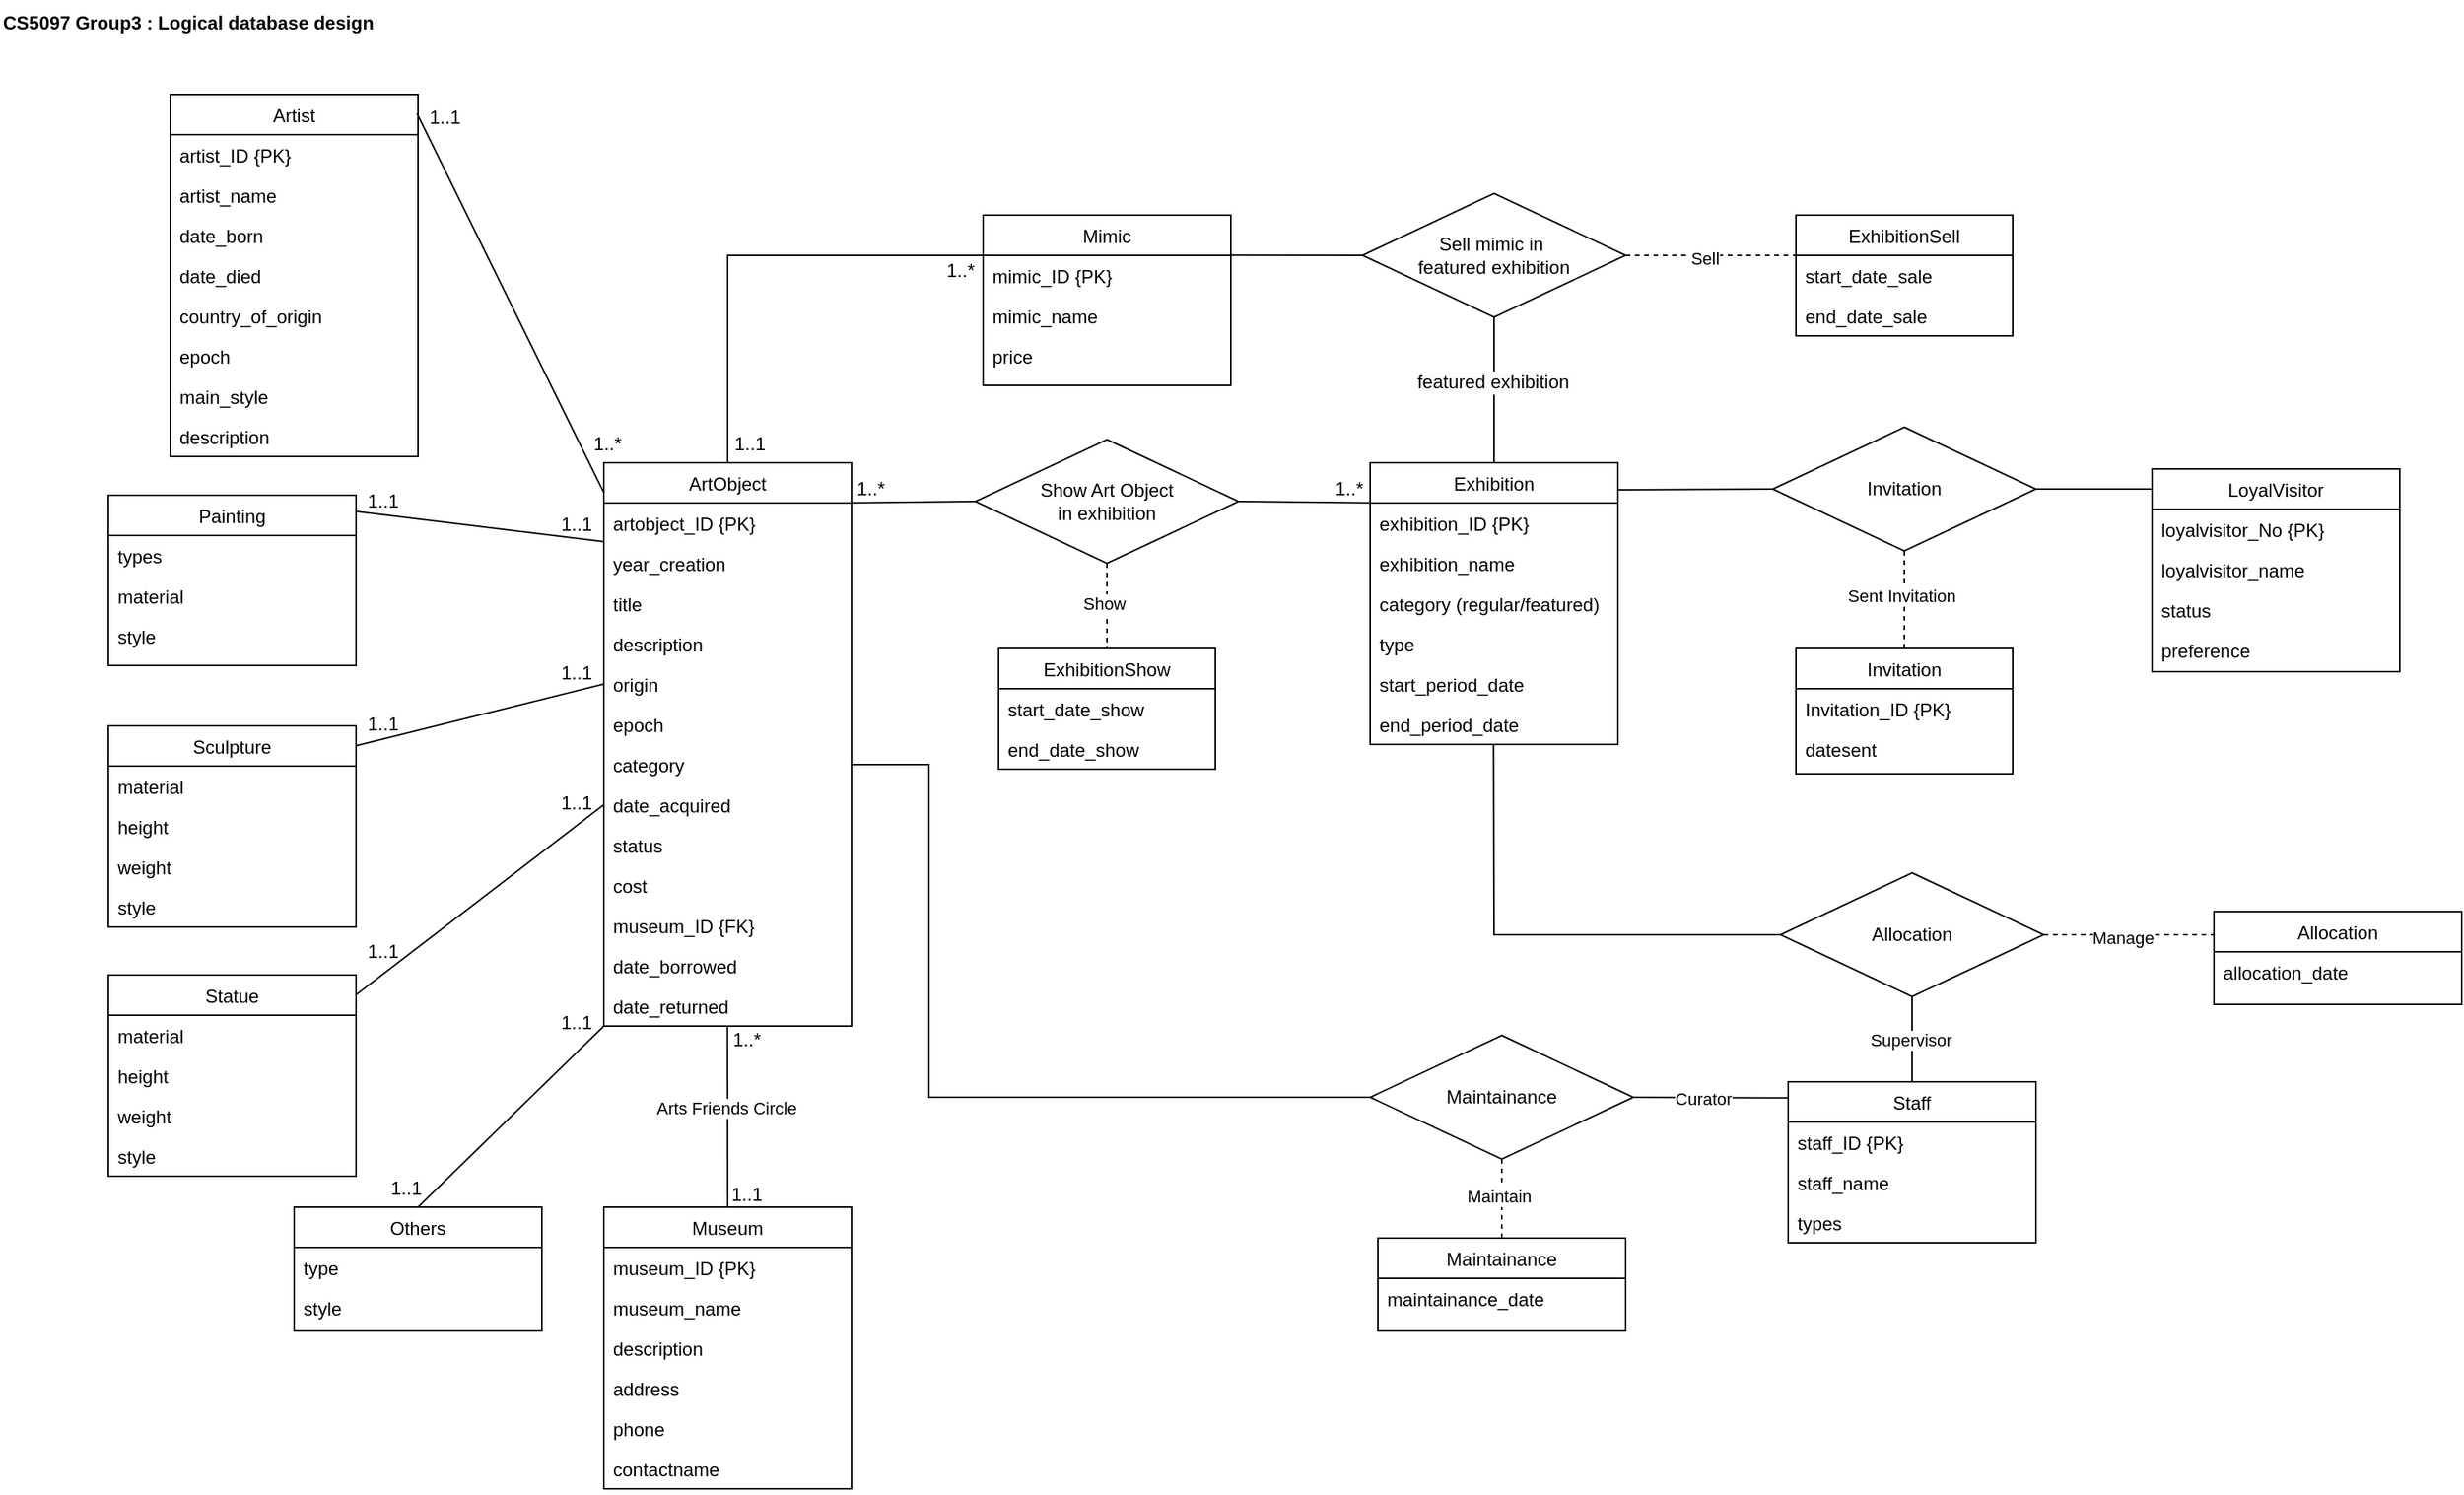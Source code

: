<mxfile version="25.0.1">
  <diagram name="Page-1" id="jwNlFsKVyV8k6aozCczB">
    <mxGraphModel dx="3686" dy="1614" grid="1" gridSize="10" guides="1" tooltips="1" connect="1" arrows="1" fold="1" page="1" pageScale="1" pageWidth="850" pageHeight="1100" math="0" shadow="0">
      <root>
        <mxCell id="0" />
        <mxCell id="1" parent="0" />
        <mxCell id="X3QwvM53zV8TtYCrAlP4-1" value="Museum" style="swimlane;fontStyle=0;align=center;verticalAlign=top;childLayout=stackLayout;horizontal=1;startSize=26;horizontalStack=0;resizeParent=1;resizeLast=0;collapsible=1;marginBottom=0;rounded=0;shadow=0;strokeWidth=1;" vertex="1" parent="1">
          <mxGeometry x="442" y="800" width="160" height="182" as="geometry">
            <mxRectangle x="130" y="380" width="160" height="26" as="alternateBounds" />
          </mxGeometry>
        </mxCell>
        <mxCell id="X3QwvM53zV8TtYCrAlP4-2" value="museum_ID {PK}" style="text;align=left;verticalAlign=top;spacingLeft=4;spacingRight=4;overflow=hidden;rotatable=0;points=[[0,0.5],[1,0.5]];portConstraint=eastwest;" vertex="1" parent="X3QwvM53zV8TtYCrAlP4-1">
          <mxGeometry y="26" width="160" height="26" as="geometry" />
        </mxCell>
        <mxCell id="X3QwvM53zV8TtYCrAlP4-3" value="museum_name" style="text;align=left;verticalAlign=top;spacingLeft=4;spacingRight=4;overflow=hidden;rotatable=0;points=[[0,0.5],[1,0.5]];portConstraint=eastwest;" vertex="1" parent="X3QwvM53zV8TtYCrAlP4-1">
          <mxGeometry y="52" width="160" height="26" as="geometry" />
        </mxCell>
        <mxCell id="X3QwvM53zV8TtYCrAlP4-4" value="description" style="text;align=left;verticalAlign=top;spacingLeft=4;spacingRight=4;overflow=hidden;rotatable=0;points=[[0,0.5],[1,0.5]];portConstraint=eastwest;" vertex="1" parent="X3QwvM53zV8TtYCrAlP4-1">
          <mxGeometry y="78" width="160" height="26" as="geometry" />
        </mxCell>
        <mxCell id="X3QwvM53zV8TtYCrAlP4-5" value="address" style="text;align=left;verticalAlign=top;spacingLeft=4;spacingRight=4;overflow=hidden;rotatable=0;points=[[0,0.5],[1,0.5]];portConstraint=eastwest;" vertex="1" parent="X3QwvM53zV8TtYCrAlP4-1">
          <mxGeometry y="104" width="160" height="26" as="geometry" />
        </mxCell>
        <mxCell id="X3QwvM53zV8TtYCrAlP4-6" value="phone" style="text;align=left;verticalAlign=top;spacingLeft=4;spacingRight=4;overflow=hidden;rotatable=0;points=[[0,0.5],[1,0.5]];portConstraint=eastwest;" vertex="1" parent="X3QwvM53zV8TtYCrAlP4-1">
          <mxGeometry y="130" width="160" height="26" as="geometry" />
        </mxCell>
        <mxCell id="X3QwvM53zV8TtYCrAlP4-7" value="contactname" style="text;align=left;verticalAlign=top;spacingLeft=4;spacingRight=4;overflow=hidden;rotatable=0;points=[[0,0.5],[1,0.5]];portConstraint=eastwest;" vertex="1" parent="X3QwvM53zV8TtYCrAlP4-1">
          <mxGeometry y="156" width="160" height="26" as="geometry" />
        </mxCell>
        <mxCell id="X3QwvM53zV8TtYCrAlP4-8" value="ArtObject" style="swimlane;fontStyle=0;align=center;verticalAlign=top;childLayout=stackLayout;horizontal=1;startSize=26;horizontalStack=0;resizeParent=1;resizeLast=0;collapsible=1;marginBottom=0;rounded=0;shadow=0;strokeWidth=1;" vertex="1" parent="1">
          <mxGeometry x="442" y="319" width="160" height="364" as="geometry">
            <mxRectangle x="130" y="380" width="160" height="26" as="alternateBounds" />
          </mxGeometry>
        </mxCell>
        <mxCell id="X3QwvM53zV8TtYCrAlP4-9" value="artobject_ID {PK}" style="text;align=left;verticalAlign=top;spacingLeft=4;spacingRight=4;overflow=hidden;rotatable=0;points=[[0,0.5],[1,0.5]];portConstraint=eastwest;" vertex="1" parent="X3QwvM53zV8TtYCrAlP4-8">
          <mxGeometry y="26" width="160" height="26" as="geometry" />
        </mxCell>
        <mxCell id="X3QwvM53zV8TtYCrAlP4-10" value="year_creation" style="text;align=left;verticalAlign=top;spacingLeft=4;spacingRight=4;overflow=hidden;rotatable=0;points=[[0,0.5],[1,0.5]];portConstraint=eastwest;" vertex="1" parent="X3QwvM53zV8TtYCrAlP4-8">
          <mxGeometry y="52" width="160" height="26" as="geometry" />
        </mxCell>
        <mxCell id="X3QwvM53zV8TtYCrAlP4-11" value="title" style="text;align=left;verticalAlign=top;spacingLeft=4;spacingRight=4;overflow=hidden;rotatable=0;points=[[0,0.5],[1,0.5]];portConstraint=eastwest;" vertex="1" parent="X3QwvM53zV8TtYCrAlP4-8">
          <mxGeometry y="78" width="160" height="26" as="geometry" />
        </mxCell>
        <mxCell id="X3QwvM53zV8TtYCrAlP4-12" value="description" style="text;align=left;verticalAlign=top;spacingLeft=4;spacingRight=4;overflow=hidden;rotatable=0;points=[[0,0.5],[1,0.5]];portConstraint=eastwest;" vertex="1" parent="X3QwvM53zV8TtYCrAlP4-8">
          <mxGeometry y="104" width="160" height="26" as="geometry" />
        </mxCell>
        <mxCell id="X3QwvM53zV8TtYCrAlP4-13" value="origin" style="text;align=left;verticalAlign=top;spacingLeft=4;spacingRight=4;overflow=hidden;rotatable=0;points=[[0,0.5],[1,0.5]];portConstraint=eastwest;" vertex="1" parent="X3QwvM53zV8TtYCrAlP4-8">
          <mxGeometry y="130" width="160" height="26" as="geometry" />
        </mxCell>
        <mxCell id="X3QwvM53zV8TtYCrAlP4-14" value="epoch" style="text;align=left;verticalAlign=top;spacingLeft=4;spacingRight=4;overflow=hidden;rotatable=0;points=[[0,0.5],[1,0.5]];portConstraint=eastwest;" vertex="1" parent="X3QwvM53zV8TtYCrAlP4-8">
          <mxGeometry y="156" width="160" height="26" as="geometry" />
        </mxCell>
        <mxCell id="X3QwvM53zV8TtYCrAlP4-15" value="category" style="text;align=left;verticalAlign=top;spacingLeft=4;spacingRight=4;overflow=hidden;rotatable=0;points=[[0,0.5],[1,0.5]];portConstraint=eastwest;" vertex="1" parent="X3QwvM53zV8TtYCrAlP4-8">
          <mxGeometry y="182" width="160" height="26" as="geometry" />
        </mxCell>
        <mxCell id="X3QwvM53zV8TtYCrAlP4-16" value="date_acquired" style="text;align=left;verticalAlign=top;spacingLeft=4;spacingRight=4;overflow=hidden;rotatable=0;points=[[0,0.5],[1,0.5]];portConstraint=eastwest;" vertex="1" parent="X3QwvM53zV8TtYCrAlP4-8">
          <mxGeometry y="208" width="160" height="26" as="geometry" />
        </mxCell>
        <mxCell id="X3QwvM53zV8TtYCrAlP4-17" value="status" style="text;align=left;verticalAlign=top;spacingLeft=4;spacingRight=4;overflow=hidden;rotatable=0;points=[[0,0.5],[1,0.5]];portConstraint=eastwest;" vertex="1" parent="X3QwvM53zV8TtYCrAlP4-8">
          <mxGeometry y="234" width="160" height="26" as="geometry" />
        </mxCell>
        <mxCell id="X3QwvM53zV8TtYCrAlP4-18" value="cost" style="text;align=left;verticalAlign=top;spacingLeft=4;spacingRight=4;overflow=hidden;rotatable=0;points=[[0,0.5],[1,0.5]];portConstraint=eastwest;" vertex="1" parent="X3QwvM53zV8TtYCrAlP4-8">
          <mxGeometry y="260" width="160" height="26" as="geometry" />
        </mxCell>
        <mxCell id="X3QwvM53zV8TtYCrAlP4-19" value="museum_ID {FK}" style="text;align=left;verticalAlign=top;spacingLeft=4;spacingRight=4;overflow=hidden;rotatable=0;points=[[0,0.5],[1,0.5]];portConstraint=eastwest;" vertex="1" parent="X3QwvM53zV8TtYCrAlP4-8">
          <mxGeometry y="286" width="160" height="26" as="geometry" />
        </mxCell>
        <mxCell id="X3QwvM53zV8TtYCrAlP4-20" value="date_borrowed" style="text;align=left;verticalAlign=top;spacingLeft=4;spacingRight=4;overflow=hidden;rotatable=0;points=[[0,0.5],[1,0.5]];portConstraint=eastwest;" vertex="1" parent="X3QwvM53zV8TtYCrAlP4-8">
          <mxGeometry y="312" width="160" height="26" as="geometry" />
        </mxCell>
        <mxCell id="X3QwvM53zV8TtYCrAlP4-21" value="date_returned" style="text;align=left;verticalAlign=top;spacingLeft=4;spacingRight=4;overflow=hidden;rotatable=0;points=[[0,0.5],[1,0.5]];portConstraint=eastwest;" vertex="1" parent="X3QwvM53zV8TtYCrAlP4-8">
          <mxGeometry y="338" width="160" height="26" as="geometry" />
        </mxCell>
        <mxCell id="X3QwvM53zV8TtYCrAlP4-22" value="Artist" style="swimlane;fontStyle=0;align=center;verticalAlign=top;childLayout=stackLayout;horizontal=1;startSize=26;horizontalStack=0;resizeParent=1;resizeLast=0;collapsible=1;marginBottom=0;rounded=0;shadow=0;strokeWidth=1;" vertex="1" parent="1">
          <mxGeometry x="162" y="81" width="160" height="234" as="geometry">
            <mxRectangle x="130" y="380" width="160" height="26" as="alternateBounds" />
          </mxGeometry>
        </mxCell>
        <mxCell id="X3QwvM53zV8TtYCrAlP4-23" value="artist_ID {PK}" style="text;align=left;verticalAlign=top;spacingLeft=4;spacingRight=4;overflow=hidden;rotatable=0;points=[[0,0.5],[1,0.5]];portConstraint=eastwest;" vertex="1" parent="X3QwvM53zV8TtYCrAlP4-22">
          <mxGeometry y="26" width="160" height="26" as="geometry" />
        </mxCell>
        <mxCell id="X3QwvM53zV8TtYCrAlP4-24" value="artist_name" style="text;align=left;verticalAlign=top;spacingLeft=4;spacingRight=4;overflow=hidden;rotatable=0;points=[[0,0.5],[1,0.5]];portConstraint=eastwest;" vertex="1" parent="X3QwvM53zV8TtYCrAlP4-22">
          <mxGeometry y="52" width="160" height="26" as="geometry" />
        </mxCell>
        <mxCell id="X3QwvM53zV8TtYCrAlP4-25" value="date_born" style="text;align=left;verticalAlign=top;spacingLeft=4;spacingRight=4;overflow=hidden;rotatable=0;points=[[0,0.5],[1,0.5]];portConstraint=eastwest;" vertex="1" parent="X3QwvM53zV8TtYCrAlP4-22">
          <mxGeometry y="78" width="160" height="26" as="geometry" />
        </mxCell>
        <mxCell id="X3QwvM53zV8TtYCrAlP4-26" value="date_died" style="text;align=left;verticalAlign=top;spacingLeft=4;spacingRight=4;overflow=hidden;rotatable=0;points=[[0,0.5],[1,0.5]];portConstraint=eastwest;" vertex="1" parent="X3QwvM53zV8TtYCrAlP4-22">
          <mxGeometry y="104" width="160" height="26" as="geometry" />
        </mxCell>
        <mxCell id="X3QwvM53zV8TtYCrAlP4-27" value="country_of_origin" style="text;align=left;verticalAlign=top;spacingLeft=4;spacingRight=4;overflow=hidden;rotatable=0;points=[[0,0.5],[1,0.5]];portConstraint=eastwest;" vertex="1" parent="X3QwvM53zV8TtYCrAlP4-22">
          <mxGeometry y="130" width="160" height="26" as="geometry" />
        </mxCell>
        <mxCell id="X3QwvM53zV8TtYCrAlP4-28" value="epoch" style="text;align=left;verticalAlign=top;spacingLeft=4;spacingRight=4;overflow=hidden;rotatable=0;points=[[0,0.5],[1,0.5]];portConstraint=eastwest;" vertex="1" parent="X3QwvM53zV8TtYCrAlP4-22">
          <mxGeometry y="156" width="160" height="26" as="geometry" />
        </mxCell>
        <mxCell id="X3QwvM53zV8TtYCrAlP4-29" value="main_style" style="text;align=left;verticalAlign=top;spacingLeft=4;spacingRight=4;overflow=hidden;rotatable=0;points=[[0,0.5],[1,0.5]];portConstraint=eastwest;" vertex="1" parent="X3QwvM53zV8TtYCrAlP4-22">
          <mxGeometry y="182" width="160" height="26" as="geometry" />
        </mxCell>
        <mxCell id="X3QwvM53zV8TtYCrAlP4-30" value="description" style="text;align=left;verticalAlign=top;spacingLeft=4;spacingRight=4;overflow=hidden;rotatable=0;points=[[0,0.5],[1,0.5]];portConstraint=eastwest;" vertex="1" parent="X3QwvM53zV8TtYCrAlP4-22">
          <mxGeometry y="208" width="160" height="26" as="geometry" />
        </mxCell>
        <mxCell id="X3QwvM53zV8TtYCrAlP4-31" value="Painting" style="swimlane;fontStyle=0;align=center;verticalAlign=top;childLayout=stackLayout;horizontal=1;startSize=26;horizontalStack=0;resizeParent=1;resizeLast=0;collapsible=1;marginBottom=0;rounded=0;shadow=0;strokeWidth=1;" vertex="1" parent="1">
          <mxGeometry x="122" y="340" width="160" height="110" as="geometry">
            <mxRectangle x="130" y="380" width="160" height="26" as="alternateBounds" />
          </mxGeometry>
        </mxCell>
        <mxCell id="X3QwvM53zV8TtYCrAlP4-32" value="types" style="text;align=left;verticalAlign=top;spacingLeft=4;spacingRight=4;overflow=hidden;rotatable=0;points=[[0,0.5],[1,0.5]];portConstraint=eastwest;" vertex="1" parent="X3QwvM53zV8TtYCrAlP4-31">
          <mxGeometry y="26" width="160" height="26" as="geometry" />
        </mxCell>
        <mxCell id="X3QwvM53zV8TtYCrAlP4-33" value="material" style="text;align=left;verticalAlign=top;spacingLeft=4;spacingRight=4;overflow=hidden;rotatable=0;points=[[0,0.5],[1,0.5]];portConstraint=eastwest;" vertex="1" parent="X3QwvM53zV8TtYCrAlP4-31">
          <mxGeometry y="52" width="160" height="26" as="geometry" />
        </mxCell>
        <mxCell id="X3QwvM53zV8TtYCrAlP4-34" value="style" style="text;align=left;verticalAlign=top;spacingLeft=4;spacingRight=4;overflow=hidden;rotatable=0;points=[[0,0.5],[1,0.5]];portConstraint=eastwest;" vertex="1" parent="X3QwvM53zV8TtYCrAlP4-31">
          <mxGeometry y="78" width="160" height="26" as="geometry" />
        </mxCell>
        <mxCell id="X3QwvM53zV8TtYCrAlP4-35" value="Sculpture" style="swimlane;fontStyle=0;align=center;verticalAlign=top;childLayout=stackLayout;horizontal=1;startSize=26;horizontalStack=0;resizeParent=1;resizeLast=0;collapsible=1;marginBottom=0;rounded=0;shadow=0;strokeWidth=1;" vertex="1" parent="1">
          <mxGeometry x="122" y="489" width="160" height="130" as="geometry">
            <mxRectangle x="130" y="380" width="160" height="26" as="alternateBounds" />
          </mxGeometry>
        </mxCell>
        <mxCell id="X3QwvM53zV8TtYCrAlP4-36" value="material" style="text;align=left;verticalAlign=top;spacingLeft=4;spacingRight=4;overflow=hidden;rotatable=0;points=[[0,0.5],[1,0.5]];portConstraint=eastwest;" vertex="1" parent="X3QwvM53zV8TtYCrAlP4-35">
          <mxGeometry y="26" width="160" height="26" as="geometry" />
        </mxCell>
        <mxCell id="X3QwvM53zV8TtYCrAlP4-37" value="height" style="text;align=left;verticalAlign=top;spacingLeft=4;spacingRight=4;overflow=hidden;rotatable=0;points=[[0,0.5],[1,0.5]];portConstraint=eastwest;" vertex="1" parent="X3QwvM53zV8TtYCrAlP4-35">
          <mxGeometry y="52" width="160" height="26" as="geometry" />
        </mxCell>
        <mxCell id="X3QwvM53zV8TtYCrAlP4-38" value="weight" style="text;align=left;verticalAlign=top;spacingLeft=4;spacingRight=4;overflow=hidden;rotatable=0;points=[[0,0.5],[1,0.5]];portConstraint=eastwest;" vertex="1" parent="X3QwvM53zV8TtYCrAlP4-35">
          <mxGeometry y="78" width="160" height="26" as="geometry" />
        </mxCell>
        <mxCell id="X3QwvM53zV8TtYCrAlP4-39" value="style" style="text;align=left;verticalAlign=top;spacingLeft=4;spacingRight=4;overflow=hidden;rotatable=0;points=[[0,0.5],[1,0.5]];portConstraint=eastwest;" vertex="1" parent="X3QwvM53zV8TtYCrAlP4-35">
          <mxGeometry y="104" width="160" height="26" as="geometry" />
        </mxCell>
        <mxCell id="X3QwvM53zV8TtYCrAlP4-40" value="Others" style="swimlane;fontStyle=0;align=center;verticalAlign=top;childLayout=stackLayout;horizontal=1;startSize=26;horizontalStack=0;resizeParent=1;resizeLast=0;collapsible=1;marginBottom=0;rounded=0;shadow=0;strokeWidth=1;" vertex="1" parent="1">
          <mxGeometry x="242" y="800" width="160" height="80" as="geometry">
            <mxRectangle x="130" y="380" width="160" height="26" as="alternateBounds" />
          </mxGeometry>
        </mxCell>
        <mxCell id="X3QwvM53zV8TtYCrAlP4-41" value="type" style="text;align=left;verticalAlign=top;spacingLeft=4;spacingRight=4;overflow=hidden;rotatable=0;points=[[0,0.5],[1,0.5]];portConstraint=eastwest;" vertex="1" parent="X3QwvM53zV8TtYCrAlP4-40">
          <mxGeometry y="26" width="160" height="26" as="geometry" />
        </mxCell>
        <mxCell id="X3QwvM53zV8TtYCrAlP4-42" value="style" style="text;align=left;verticalAlign=top;spacingLeft=4;spacingRight=4;overflow=hidden;rotatable=0;points=[[0,0.5],[1,0.5]];portConstraint=eastwest;" vertex="1" parent="X3QwvM53zV8TtYCrAlP4-40">
          <mxGeometry y="52" width="160" height="26" as="geometry" />
        </mxCell>
        <mxCell id="X3QwvM53zV8TtYCrAlP4-43" value="Statue" style="swimlane;fontStyle=0;align=center;verticalAlign=top;childLayout=stackLayout;horizontal=1;startSize=26;horizontalStack=0;resizeParent=1;resizeLast=0;collapsible=1;marginBottom=0;rounded=0;shadow=0;strokeWidth=1;" vertex="1" parent="1">
          <mxGeometry x="122" y="650" width="160" height="130" as="geometry">
            <mxRectangle x="130" y="380" width="160" height="26" as="alternateBounds" />
          </mxGeometry>
        </mxCell>
        <mxCell id="X3QwvM53zV8TtYCrAlP4-44" value="material" style="text;align=left;verticalAlign=top;spacingLeft=4;spacingRight=4;overflow=hidden;rotatable=0;points=[[0,0.5],[1,0.5]];portConstraint=eastwest;" vertex="1" parent="X3QwvM53zV8TtYCrAlP4-43">
          <mxGeometry y="26" width="160" height="26" as="geometry" />
        </mxCell>
        <mxCell id="X3QwvM53zV8TtYCrAlP4-45" value="height" style="text;align=left;verticalAlign=top;spacingLeft=4;spacingRight=4;overflow=hidden;rotatable=0;points=[[0,0.5],[1,0.5]];portConstraint=eastwest;" vertex="1" parent="X3QwvM53zV8TtYCrAlP4-43">
          <mxGeometry y="52" width="160" height="26" as="geometry" />
        </mxCell>
        <mxCell id="X3QwvM53zV8TtYCrAlP4-46" value="weight" style="text;align=left;verticalAlign=top;spacingLeft=4;spacingRight=4;overflow=hidden;rotatable=0;points=[[0,0.5],[1,0.5]];portConstraint=eastwest;" vertex="1" parent="X3QwvM53zV8TtYCrAlP4-43">
          <mxGeometry y="78" width="160" height="26" as="geometry" />
        </mxCell>
        <mxCell id="X3QwvM53zV8TtYCrAlP4-47" value="style" style="text;align=left;verticalAlign=top;spacingLeft=4;spacingRight=4;overflow=hidden;rotatable=0;points=[[0,0.5],[1,0.5]];portConstraint=eastwest;" vertex="1" parent="X3QwvM53zV8TtYCrAlP4-43">
          <mxGeometry y="104" width="160" height="26" as="geometry" />
        </mxCell>
        <mxCell id="X3QwvM53zV8TtYCrAlP4-48" value="Exhibition" style="swimlane;fontStyle=0;align=center;verticalAlign=top;childLayout=stackLayout;horizontal=1;startSize=26;horizontalStack=0;resizeParent=1;resizeLast=0;collapsible=1;marginBottom=0;rounded=0;shadow=0;strokeWidth=1;" vertex="1" parent="1">
          <mxGeometry x="937" y="319" width="160" height="182" as="geometry">
            <mxRectangle x="130" y="380" width="160" height="26" as="alternateBounds" />
          </mxGeometry>
        </mxCell>
        <mxCell id="X3QwvM53zV8TtYCrAlP4-49" value="exhibition_ID {PK}" style="text;align=left;verticalAlign=top;spacingLeft=4;spacingRight=4;overflow=hidden;rotatable=0;points=[[0,0.5],[1,0.5]];portConstraint=eastwest;" vertex="1" parent="X3QwvM53zV8TtYCrAlP4-48">
          <mxGeometry y="26" width="160" height="26" as="geometry" />
        </mxCell>
        <mxCell id="X3QwvM53zV8TtYCrAlP4-50" value="exhibition_name" style="text;align=left;verticalAlign=top;spacingLeft=4;spacingRight=4;overflow=hidden;rotatable=0;points=[[0,0.5],[1,0.5]];portConstraint=eastwest;" vertex="1" parent="X3QwvM53zV8TtYCrAlP4-48">
          <mxGeometry y="52" width="160" height="26" as="geometry" />
        </mxCell>
        <mxCell id="X3QwvM53zV8TtYCrAlP4-51" value="category (regular/featured)" style="text;align=left;verticalAlign=top;spacingLeft=4;spacingRight=4;overflow=hidden;rotatable=0;points=[[0,0.5],[1,0.5]];portConstraint=eastwest;" vertex="1" parent="X3QwvM53zV8TtYCrAlP4-48">
          <mxGeometry y="78" width="160" height="26" as="geometry" />
        </mxCell>
        <mxCell id="X3QwvM53zV8TtYCrAlP4-52" value="type" style="text;align=left;verticalAlign=top;spacingLeft=4;spacingRight=4;overflow=hidden;rotatable=0;points=[[0,0.5],[1,0.5]];portConstraint=eastwest;" vertex="1" parent="X3QwvM53zV8TtYCrAlP4-48">
          <mxGeometry y="104" width="160" height="26" as="geometry" />
        </mxCell>
        <mxCell id="X3QwvM53zV8TtYCrAlP4-53" value="start_period_date" style="text;align=left;verticalAlign=top;spacingLeft=4;spacingRight=4;overflow=hidden;rotatable=0;points=[[0,0.5],[1,0.5]];portConstraint=eastwest;" vertex="1" parent="X3QwvM53zV8TtYCrAlP4-48">
          <mxGeometry y="130" width="160" height="26" as="geometry" />
        </mxCell>
        <mxCell id="X3QwvM53zV8TtYCrAlP4-54" value="end_period_date" style="text;align=left;verticalAlign=top;spacingLeft=4;spacingRight=4;overflow=hidden;rotatable=0;points=[[0,0.5],[1,0.5]];portConstraint=eastwest;" vertex="1" parent="X3QwvM53zV8TtYCrAlP4-48">
          <mxGeometry y="156" width="160" height="26" as="geometry" />
        </mxCell>
        <mxCell id="X3QwvM53zV8TtYCrAlP4-55" value="Mimic" style="swimlane;fontStyle=0;align=center;verticalAlign=top;childLayout=stackLayout;horizontal=1;startSize=26;horizontalStack=0;resizeParent=1;resizeLast=0;collapsible=1;marginBottom=0;rounded=0;shadow=0;strokeWidth=1;" vertex="1" parent="1">
          <mxGeometry x="687" y="159" width="160" height="110" as="geometry">
            <mxRectangle x="130" y="380" width="160" height="26" as="alternateBounds" />
          </mxGeometry>
        </mxCell>
        <mxCell id="X3QwvM53zV8TtYCrAlP4-56" value="mimic_ID {PK}" style="text;align=left;verticalAlign=top;spacingLeft=4;spacingRight=4;overflow=hidden;rotatable=0;points=[[0,0.5],[1,0.5]];portConstraint=eastwest;" vertex="1" parent="X3QwvM53zV8TtYCrAlP4-55">
          <mxGeometry y="26" width="160" height="26" as="geometry" />
        </mxCell>
        <mxCell id="X3QwvM53zV8TtYCrAlP4-57" value="mimic_name" style="text;align=left;verticalAlign=top;spacingLeft=4;spacingRight=4;overflow=hidden;rotatable=0;points=[[0,0.5],[1,0.5]];portConstraint=eastwest;" vertex="1" parent="X3QwvM53zV8TtYCrAlP4-55">
          <mxGeometry y="52" width="160" height="26" as="geometry" />
        </mxCell>
        <mxCell id="X3QwvM53zV8TtYCrAlP4-58" value="price" style="text;align=left;verticalAlign=top;spacingLeft=4;spacingRight=4;overflow=hidden;rotatable=0;points=[[0,0.5],[1,0.5]];portConstraint=eastwest;" vertex="1" parent="X3QwvM53zV8TtYCrAlP4-55">
          <mxGeometry y="78" width="160" height="26" as="geometry" />
        </mxCell>
        <mxCell id="X3QwvM53zV8TtYCrAlP4-59" value="LoyalVisitor" style="swimlane;fontStyle=0;align=center;verticalAlign=top;childLayout=stackLayout;horizontal=1;startSize=26;horizontalStack=0;resizeParent=1;resizeLast=0;collapsible=1;marginBottom=0;rounded=0;shadow=0;strokeWidth=1;" vertex="1" parent="1">
          <mxGeometry x="1442" y="323" width="160" height="131" as="geometry">
            <mxRectangle x="130" y="380" width="160" height="26" as="alternateBounds" />
          </mxGeometry>
        </mxCell>
        <mxCell id="X3QwvM53zV8TtYCrAlP4-60" value="loyalvisitor_No {PK}" style="text;align=left;verticalAlign=top;spacingLeft=4;spacingRight=4;overflow=hidden;rotatable=0;points=[[0,0.5],[1,0.5]];portConstraint=eastwest;" vertex="1" parent="X3QwvM53zV8TtYCrAlP4-59">
          <mxGeometry y="26" width="160" height="26" as="geometry" />
        </mxCell>
        <mxCell id="X3QwvM53zV8TtYCrAlP4-61" value="loyalvisitor_name" style="text;align=left;verticalAlign=top;spacingLeft=4;spacingRight=4;overflow=hidden;rotatable=0;points=[[0,0.5],[1,0.5]];portConstraint=eastwest;" vertex="1" parent="X3QwvM53zV8TtYCrAlP4-59">
          <mxGeometry y="52" width="160" height="26" as="geometry" />
        </mxCell>
        <mxCell id="X3QwvM53zV8TtYCrAlP4-62" value="status" style="text;align=left;verticalAlign=top;spacingLeft=4;spacingRight=4;overflow=hidden;rotatable=0;points=[[0,0.5],[1,0.5]];portConstraint=eastwest;" vertex="1" parent="X3QwvM53zV8TtYCrAlP4-59">
          <mxGeometry y="78" width="160" height="26" as="geometry" />
        </mxCell>
        <mxCell id="X3QwvM53zV8TtYCrAlP4-63" value="preference" style="text;align=left;verticalAlign=top;spacingLeft=4;spacingRight=4;overflow=hidden;rotatable=0;points=[[0,0.5],[1,0.5]];portConstraint=eastwest;" vertex="1" parent="X3QwvM53zV8TtYCrAlP4-59">
          <mxGeometry y="104" width="160" height="26" as="geometry" />
        </mxCell>
        <mxCell id="X3QwvM53zV8TtYCrAlP4-64" value="Staff" style="swimlane;fontStyle=0;align=center;verticalAlign=top;childLayout=stackLayout;horizontal=1;startSize=26;horizontalStack=0;resizeParent=1;resizeLast=0;collapsible=1;marginBottom=0;rounded=0;shadow=0;strokeWidth=1;" vertex="1" parent="1">
          <mxGeometry x="1207" y="719" width="160" height="104" as="geometry">
            <mxRectangle x="130" y="380" width="160" height="26" as="alternateBounds" />
          </mxGeometry>
        </mxCell>
        <mxCell id="X3QwvM53zV8TtYCrAlP4-65" value="staff_ID {PK}" style="text;align=left;verticalAlign=top;spacingLeft=4;spacingRight=4;overflow=hidden;rotatable=0;points=[[0,0.5],[1,0.5]];portConstraint=eastwest;" vertex="1" parent="X3QwvM53zV8TtYCrAlP4-64">
          <mxGeometry y="26" width="160" height="26" as="geometry" />
        </mxCell>
        <mxCell id="X3QwvM53zV8TtYCrAlP4-66" value="staff_name" style="text;align=left;verticalAlign=top;spacingLeft=4;spacingRight=4;overflow=hidden;rotatable=0;points=[[0,0.5],[1,0.5]];portConstraint=eastwest;" vertex="1" parent="X3QwvM53zV8TtYCrAlP4-64">
          <mxGeometry y="52" width="160" height="26" as="geometry" />
        </mxCell>
        <mxCell id="X3QwvM53zV8TtYCrAlP4-67" value="types" style="text;align=left;verticalAlign=top;spacingLeft=4;spacingRight=4;overflow=hidden;rotatable=0;points=[[0,0.5],[1,0.5]];portConstraint=eastwest;" vertex="1" parent="X3QwvM53zV8TtYCrAlP4-64">
          <mxGeometry y="78" width="160" height="26" as="geometry" />
        </mxCell>
        <mxCell id="X3QwvM53zV8TtYCrAlP4-68" value="Maintainance" style="swimlane;fontStyle=0;align=center;verticalAlign=top;childLayout=stackLayout;horizontal=1;startSize=26;horizontalStack=0;resizeParent=1;resizeLast=0;collapsible=1;marginBottom=0;rounded=0;shadow=0;strokeWidth=1;" vertex="1" parent="1">
          <mxGeometry x="942" y="820" width="160" height="60" as="geometry">
            <mxRectangle x="130" y="380" width="160" height="26" as="alternateBounds" />
          </mxGeometry>
        </mxCell>
        <mxCell id="X3QwvM53zV8TtYCrAlP4-69" value="maintainance_date" style="text;align=left;verticalAlign=top;spacingLeft=4;spacingRight=4;overflow=hidden;rotatable=0;points=[[0,0.5],[1,0.5]];portConstraint=eastwest;" vertex="1" parent="X3QwvM53zV8TtYCrAlP4-68">
          <mxGeometry y="26" width="160" height="26" as="geometry" />
        </mxCell>
        <mxCell id="X3QwvM53zV8TtYCrAlP4-70" value="Allocation" style="swimlane;fontStyle=0;align=center;verticalAlign=top;childLayout=stackLayout;horizontal=1;startSize=26;horizontalStack=0;resizeParent=1;resizeLast=0;collapsible=1;marginBottom=0;rounded=0;shadow=0;strokeWidth=1;" vertex="1" parent="1">
          <mxGeometry x="1482" y="609" width="160" height="60" as="geometry">
            <mxRectangle x="130" y="380" width="160" height="26" as="alternateBounds" />
          </mxGeometry>
        </mxCell>
        <mxCell id="X3QwvM53zV8TtYCrAlP4-71" value="allocation_date" style="text;align=left;verticalAlign=top;spacingLeft=4;spacingRight=4;overflow=hidden;rotatable=0;points=[[0,0.5],[1,0.5]];portConstraint=eastwest;" vertex="1" parent="X3QwvM53zV8TtYCrAlP4-70">
          <mxGeometry y="26" width="160" height="34" as="geometry" />
        </mxCell>
        <mxCell id="X3QwvM53zV8TtYCrAlP4-72" value="ExhibitionSell" style="swimlane;fontStyle=0;align=center;verticalAlign=top;childLayout=stackLayout;horizontal=1;startSize=26;horizontalStack=0;resizeParent=1;resizeLast=0;collapsible=1;marginBottom=0;rounded=0;shadow=0;strokeWidth=1;" vertex="1" parent="1">
          <mxGeometry x="1212" y="159" width="140" height="78" as="geometry">
            <mxRectangle x="130" y="380" width="160" height="26" as="alternateBounds" />
          </mxGeometry>
        </mxCell>
        <mxCell id="X3QwvM53zV8TtYCrAlP4-73" value="start_date_sale" style="text;align=left;verticalAlign=top;spacingLeft=4;spacingRight=4;overflow=hidden;rotatable=0;points=[[0,0.5],[1,0.5]];portConstraint=eastwest;" vertex="1" parent="X3QwvM53zV8TtYCrAlP4-72">
          <mxGeometry y="26" width="140" height="26" as="geometry" />
        </mxCell>
        <mxCell id="X3QwvM53zV8TtYCrAlP4-74" value="end_date_sale" style="text;align=left;verticalAlign=top;spacingLeft=4;spacingRight=4;overflow=hidden;rotatable=0;points=[[0,0.5],[1,0.5]];portConstraint=eastwest;" vertex="1" parent="X3QwvM53zV8TtYCrAlP4-72">
          <mxGeometry y="52" width="140" height="26" as="geometry" />
        </mxCell>
        <mxCell id="X3QwvM53zV8TtYCrAlP4-75" value="CS5097 Group3 : Logical database design" style="text;html=1;align=left;verticalAlign=middle;whiteSpace=wrap;rounded=0;fontStyle=1" vertex="1" parent="1">
          <mxGeometry x="52" y="20" width="270" height="30" as="geometry" />
        </mxCell>
        <mxCell id="X3QwvM53zV8TtYCrAlP4-76" value="" style="endArrow=none;html=1;rounded=0;exitX=0.996;exitY=0.053;exitDx=0;exitDy=0;entryX=-0.001;entryY=0.052;entryDx=0;entryDy=0;exitPerimeter=0;entryPerimeter=0;" edge="1" parent="1" source="X3QwvM53zV8TtYCrAlP4-22" target="X3QwvM53zV8TtYCrAlP4-8">
          <mxGeometry width="50" height="50" relative="1" as="geometry">
            <mxPoint x="802" y="399" as="sourcePoint" />
            <mxPoint x="532" y="679" as="targetPoint" />
          </mxGeometry>
        </mxCell>
        <mxCell id="X3QwvM53zV8TtYCrAlP4-77" value="1..1" style="text;html=1;align=center;verticalAlign=middle;whiteSpace=wrap;rounded=0;" vertex="1" parent="1">
          <mxGeometry x="317" y="81" width="45" height="30" as="geometry" />
        </mxCell>
        <mxCell id="X3QwvM53zV8TtYCrAlP4-78" value="1..*" style="text;html=1;align=center;verticalAlign=middle;whiteSpace=wrap;rounded=0;" vertex="1" parent="1">
          <mxGeometry x="422" y="292" width="45" height="30" as="geometry" />
        </mxCell>
        <mxCell id="X3QwvM53zV8TtYCrAlP4-79" value="" style="endArrow=none;html=1;rounded=0;exitX=0;exitY=0.962;exitDx=0;exitDy=0;entryX=1.002;entryY=0.095;entryDx=0;entryDy=0;entryPerimeter=0;exitPerimeter=0;" edge="1" parent="1" source="X3QwvM53zV8TtYCrAlP4-9" target="X3QwvM53zV8TtYCrAlP4-31">
          <mxGeometry width="50" height="50" relative="1" as="geometry">
            <mxPoint x="432" y="277" as="sourcePoint" />
            <mxPoint x="292" y="370" as="targetPoint" />
          </mxGeometry>
        </mxCell>
        <mxCell id="X3QwvM53zV8TtYCrAlP4-80" value="" style="endArrow=none;html=1;rounded=0;exitX=0.499;exitY=0.992;exitDx=0;exitDy=0;exitPerimeter=0;entryX=0.5;entryY=0;entryDx=0;entryDy=0;" edge="1" parent="1" source="X3QwvM53zV8TtYCrAlP4-21" target="X3QwvM53zV8TtYCrAlP4-1">
          <mxGeometry width="50" height="50" relative="1" as="geometry">
            <mxPoint x="682" y="700" as="sourcePoint" />
            <mxPoint x="512" y="820" as="targetPoint" />
          </mxGeometry>
        </mxCell>
        <mxCell id="X3QwvM53zV8TtYCrAlP4-81" value="Arts Friends Circle" style="edgeLabel;html=1;align=center;verticalAlign=middle;resizable=0;points=[];" vertex="1" connectable="0" parent="X3QwvM53zV8TtYCrAlP4-80">
          <mxGeometry x="-0.092" y="-1" relative="1" as="geometry">
            <mxPoint as="offset" />
          </mxGeometry>
        </mxCell>
        <mxCell id="X3QwvM53zV8TtYCrAlP4-82" value="1..*" style="text;html=1;align=center;verticalAlign=middle;whiteSpace=wrap;rounded=0;" vertex="1" parent="1">
          <mxGeometry x="512" y="677" width="45" height="30" as="geometry" />
        </mxCell>
        <mxCell id="X3QwvM53zV8TtYCrAlP4-83" value="" style="endArrow=none;html=1;rounded=0;entryX=0.999;entryY=0.099;entryDx=0;entryDy=0;entryPerimeter=0;exitX=0;exitY=0.5;exitDx=0;exitDy=0;" edge="1" parent="1" source="X3QwvM53zV8TtYCrAlP4-13" target="X3QwvM53zV8TtYCrAlP4-35">
          <mxGeometry width="50" height="50" relative="1" as="geometry">
            <mxPoint x="442" y="500" as="sourcePoint" />
            <mxPoint x="292" y="369" as="targetPoint" />
          </mxGeometry>
        </mxCell>
        <mxCell id="X3QwvM53zV8TtYCrAlP4-84" value="" style="endArrow=none;html=1;rounded=0;entryX=0.999;entryY=0.099;entryDx=0;entryDy=0;exitX=0;exitY=0.5;exitDx=0;exitDy=0;entryPerimeter=0;" edge="1" parent="1" source="X3QwvM53zV8TtYCrAlP4-16" target="X3QwvM53zV8TtYCrAlP4-43">
          <mxGeometry width="50" height="50" relative="1" as="geometry">
            <mxPoint x="442" y="610" as="sourcePoint" />
            <mxPoint x="292" y="529" as="targetPoint" />
          </mxGeometry>
        </mxCell>
        <mxCell id="X3QwvM53zV8TtYCrAlP4-85" value="" style="endArrow=none;html=1;rounded=0;entryX=0.5;entryY=0;entryDx=0;entryDy=0;exitX=0;exitY=1;exitDx=0;exitDy=0;" edge="1" parent="1" source="X3QwvM53zV8TtYCrAlP4-8" target="X3QwvM53zV8TtYCrAlP4-40">
          <mxGeometry width="50" height="50" relative="1" as="geometry">
            <mxPoint x="452" y="329" as="sourcePoint" />
            <mxPoint x="292" y="689" as="targetPoint" />
          </mxGeometry>
        </mxCell>
        <mxCell id="X3QwvM53zV8TtYCrAlP4-86" value="1..1" style="text;html=1;align=center;verticalAlign=middle;whiteSpace=wrap;rounded=0;" vertex="1" parent="1">
          <mxGeometry x="277" y="473" width="45" height="30" as="geometry" />
        </mxCell>
        <mxCell id="X3QwvM53zV8TtYCrAlP4-87" value="1..1" style="text;html=1;align=center;verticalAlign=middle;whiteSpace=wrap;rounded=0;" vertex="1" parent="1">
          <mxGeometry x="277" y="620" width="45" height="30" as="geometry" />
        </mxCell>
        <mxCell id="X3QwvM53zV8TtYCrAlP4-88" value="1..1" style="text;html=1;align=center;verticalAlign=middle;whiteSpace=wrap;rounded=0;" vertex="1" parent="1">
          <mxGeometry x="512" y="777" width="45" height="30" as="geometry" />
        </mxCell>
        <mxCell id="X3QwvM53zV8TtYCrAlP4-89" value="1..1" style="text;html=1;align=center;verticalAlign=middle;whiteSpace=wrap;rounded=0;" vertex="1" parent="1">
          <mxGeometry x="291.5" y="773" width="45" height="30" as="geometry" />
        </mxCell>
        <mxCell id="X3QwvM53zV8TtYCrAlP4-90" value="1..1" style="text;html=1;align=center;verticalAlign=middle;whiteSpace=wrap;rounded=0;" vertex="1" parent="1">
          <mxGeometry x="277" y="329" width="45" height="30" as="geometry" />
        </mxCell>
        <mxCell id="X3QwvM53zV8TtYCrAlP4-91" value="1..1" style="text;html=1;align=center;verticalAlign=middle;whiteSpace=wrap;rounded=0;" vertex="1" parent="1">
          <mxGeometry x="402" y="524" width="45" height="30" as="geometry" />
        </mxCell>
        <mxCell id="X3QwvM53zV8TtYCrAlP4-92" value="1..1" style="text;html=1;align=center;verticalAlign=middle;whiteSpace=wrap;rounded=0;" vertex="1" parent="1">
          <mxGeometry x="402" y="440" width="45" height="30" as="geometry" />
        </mxCell>
        <mxCell id="X3QwvM53zV8TtYCrAlP4-93" value="1..1" style="text;html=1;align=center;verticalAlign=middle;whiteSpace=wrap;rounded=0;" vertex="1" parent="1">
          <mxGeometry x="402" y="666" width="45" height="30" as="geometry" />
        </mxCell>
        <mxCell id="X3QwvM53zV8TtYCrAlP4-94" value="&lt;span style=&quot;text-wrap-mode: nowrap;&quot;&gt;Sell mimic in&amp;nbsp;&lt;br&gt;&lt;/span&gt;featured&amp;nbsp;&lt;span style=&quot;text-wrap-mode: nowrap;&quot;&gt;exhibition&lt;/span&gt;" style="rhombus;whiteSpace=wrap;html=1;" vertex="1" parent="1">
          <mxGeometry x="932" y="145" width="170" height="80" as="geometry" />
        </mxCell>
        <mxCell id="X3QwvM53zV8TtYCrAlP4-95" value="" style="endArrow=none;html=1;rounded=0;entryX=0.5;entryY=0;entryDx=0;entryDy=0;exitX=0;exitY=0.001;exitDx=0;exitDy=0;exitPerimeter=0;" edge="1" parent="1" source="X3QwvM53zV8TtYCrAlP4-56" target="X3QwvM53zV8TtYCrAlP4-8">
          <mxGeometry width="50" height="50" relative="1" as="geometry">
            <mxPoint x="662" y="200" as="sourcePoint" />
            <mxPoint x="787" y="493" as="targetPoint" />
            <Array as="points">
              <mxPoint x="522" y="185" />
            </Array>
          </mxGeometry>
        </mxCell>
        <mxCell id="X3QwvM53zV8TtYCrAlP4-96" value="" style="endArrow=none;html=1;rounded=0;exitX=1;exitY=0.5;exitDx=0;exitDy=0;dashed=1;entryX=-0.001;entryY=0;entryDx=0;entryDy=0;entryPerimeter=0;" edge="1" parent="1" source="X3QwvM53zV8TtYCrAlP4-94" target="X3QwvM53zV8TtYCrAlP4-73">
          <mxGeometry width="50" height="50" relative="1" as="geometry">
            <mxPoint x="922" y="211" as="sourcePoint" />
            <mxPoint x="1172" y="190" as="targetPoint" />
          </mxGeometry>
        </mxCell>
        <mxCell id="X3QwvM53zV8TtYCrAlP4-97" value="Sell" style="edgeLabel;html=1;align=center;verticalAlign=middle;resizable=0;points=[];" vertex="1" connectable="0" parent="X3QwvM53zV8TtYCrAlP4-96">
          <mxGeometry x="-0.073" y="-2" relative="1" as="geometry">
            <mxPoint as="offset" />
          </mxGeometry>
        </mxCell>
        <mxCell id="X3QwvM53zV8TtYCrAlP4-98" value="" style="endArrow=none;html=1;rounded=0;entryX=1.001;entryY=-0.004;entryDx=0;entryDy=0;entryPerimeter=0;exitX=0;exitY=0.5;exitDx=0;exitDy=0;" edge="1" parent="1" source="X3QwvM53zV8TtYCrAlP4-94" target="X3QwvM53zV8TtYCrAlP4-56">
          <mxGeometry width="50" height="50" relative="1" as="geometry">
            <mxPoint x="902" y="150" as="sourcePoint" />
            <mxPoint x="862" y="180" as="targetPoint" />
          </mxGeometry>
        </mxCell>
        <mxCell id="X3QwvM53zV8TtYCrAlP4-99" value="" style="endArrow=none;html=1;rounded=0;entryX=0.5;entryY=0;entryDx=0;entryDy=0;exitX=0.5;exitY=1;exitDx=0;exitDy=0;" edge="1" parent="1" source="X3QwvM53zV8TtYCrAlP4-94" target="X3QwvM53zV8TtYCrAlP4-48">
          <mxGeometry width="50" height="50" relative="1" as="geometry">
            <mxPoint x="947" y="131" as="sourcePoint" />
            <mxPoint x="867" y="131" as="targetPoint" />
          </mxGeometry>
        </mxCell>
        <mxCell id="X3QwvM53zV8TtYCrAlP4-100" value="&lt;span style=&quot;font-size: 12px; text-wrap-mode: wrap; background-color: rgb(251, 251, 251);&quot;&gt;featured&amp;nbsp;&lt;/span&gt;&lt;span style=&quot;font-size: 12px; background-color: rgb(251, 251, 251);&quot;&gt;exhibition&lt;/span&gt;" style="edgeLabel;html=1;align=center;verticalAlign=middle;resizable=0;points=[];" vertex="1" connectable="0" parent="X3QwvM53zV8TtYCrAlP4-99">
          <mxGeometry x="-0.111" y="-1" relative="1" as="geometry">
            <mxPoint as="offset" />
          </mxGeometry>
        </mxCell>
        <mxCell id="X3QwvM53zV8TtYCrAlP4-101" value="&lt;span style=&quot;text-wrap-mode: nowrap;&quot;&gt;Show Art Object&lt;/span&gt;&lt;div&gt;&lt;span style=&quot;text-wrap-mode: nowrap;&quot;&gt;in exhibition&lt;/span&gt;&lt;/div&gt;" style="rhombus;whiteSpace=wrap;html=1;" vertex="1" parent="1">
          <mxGeometry x="682" y="304" width="170" height="80" as="geometry" />
        </mxCell>
        <mxCell id="X3QwvM53zV8TtYCrAlP4-102" value="" style="endArrow=none;html=1;rounded=0;exitX=0;exitY=0.5;exitDx=0;exitDy=0;entryX=1.001;entryY=-0.005;entryDx=0;entryDy=0;entryPerimeter=0;" edge="1" parent="1" source="X3QwvM53zV8TtYCrAlP4-101" target="X3QwvM53zV8TtYCrAlP4-9">
          <mxGeometry width="50" height="50" relative="1" as="geometry">
            <mxPoint x="1012" y="249" as="sourcePoint" />
            <mxPoint x="632" y="519" as="targetPoint" />
          </mxGeometry>
        </mxCell>
        <mxCell id="X3QwvM53zV8TtYCrAlP4-103" value="" style="endArrow=none;html=1;rounded=0;exitX=1;exitY=0.5;exitDx=0;exitDy=0;entryX=0;entryY=-0.005;entryDx=0;entryDy=0;entryPerimeter=0;" edge="1" parent="1" source="X3QwvM53zV8TtYCrAlP4-101" target="X3QwvM53zV8TtYCrAlP4-49">
          <mxGeometry width="50" height="50" relative="1" as="geometry">
            <mxPoint x="692" y="472" as="sourcePoint" />
            <mxPoint x="612" y="472" as="targetPoint" />
          </mxGeometry>
        </mxCell>
        <mxCell id="X3QwvM53zV8TtYCrAlP4-104" value="" style="endArrow=none;html=1;rounded=0;entryX=0.5;entryY=0;entryDx=0;entryDy=0;exitX=0.5;exitY=1;exitDx=0;exitDy=0;dashed=1;" edge="1" parent="1" source="X3QwvM53zV8TtYCrAlP4-101" target="X3QwvM53zV8TtYCrAlP4-106">
          <mxGeometry width="50" height="50" relative="1" as="geometry">
            <mxPoint x="1132" y="209" as="sourcePoint" />
            <mxPoint x="777" y="549" as="targetPoint" />
          </mxGeometry>
        </mxCell>
        <mxCell id="X3QwvM53zV8TtYCrAlP4-105" value="Show" style="edgeLabel;html=1;align=center;verticalAlign=middle;resizable=0;points=[];" vertex="1" connectable="0" parent="X3QwvM53zV8TtYCrAlP4-104">
          <mxGeometry x="-0.073" y="-2" relative="1" as="geometry">
            <mxPoint as="offset" />
          </mxGeometry>
        </mxCell>
        <mxCell id="X3QwvM53zV8TtYCrAlP4-106" value="ExhibitionShow" style="swimlane;fontStyle=0;align=center;verticalAlign=top;childLayout=stackLayout;horizontal=1;startSize=26;horizontalStack=0;resizeParent=1;resizeLast=0;collapsible=1;marginBottom=0;rounded=0;shadow=0;strokeWidth=1;" vertex="1" parent="1">
          <mxGeometry x="697" y="439" width="140" height="78" as="geometry">
            <mxRectangle x="130" y="380" width="160" height="26" as="alternateBounds" />
          </mxGeometry>
        </mxCell>
        <mxCell id="X3QwvM53zV8TtYCrAlP4-107" value="start_date_show" style="text;align=left;verticalAlign=top;spacingLeft=4;spacingRight=4;overflow=hidden;rotatable=0;points=[[0,0.5],[1,0.5]];portConstraint=eastwest;" vertex="1" parent="X3QwvM53zV8TtYCrAlP4-106">
          <mxGeometry y="26" width="140" height="26" as="geometry" />
        </mxCell>
        <mxCell id="X3QwvM53zV8TtYCrAlP4-108" value="end_date_show" style="text;align=left;verticalAlign=top;spacingLeft=4;spacingRight=4;overflow=hidden;rotatable=0;points=[[0,0.5],[1,0.5]];portConstraint=eastwest;" vertex="1" parent="X3QwvM53zV8TtYCrAlP4-106">
          <mxGeometry y="52" width="140" height="26" as="geometry" />
        </mxCell>
        <mxCell id="X3QwvM53zV8TtYCrAlP4-109" value="&lt;span style=&quot;text-wrap-mode: nowrap;&quot;&gt;Maintainance&lt;/span&gt;" style="rhombus;whiteSpace=wrap;html=1;" vertex="1" parent="1">
          <mxGeometry x="937" y="689" width="170" height="80" as="geometry" />
        </mxCell>
        <mxCell id="X3QwvM53zV8TtYCrAlP4-110" value="" style="endArrow=none;html=1;rounded=0;entryX=1;entryY=0.5;entryDx=0;entryDy=0;exitX=0;exitY=0.5;exitDx=0;exitDy=0;" edge="1" parent="1" source="X3QwvM53zV8TtYCrAlP4-109" target="X3QwvM53zV8TtYCrAlP4-15">
          <mxGeometry width="50" height="50" relative="1" as="geometry">
            <mxPoint x="882" y="800" as="sourcePoint" />
            <mxPoint x="642" y="560" as="targetPoint" />
            <Array as="points">
              <mxPoint x="652" y="729" />
              <mxPoint x="652" y="514" />
            </Array>
          </mxGeometry>
        </mxCell>
        <mxCell id="X3QwvM53zV8TtYCrAlP4-111" value="&lt;span style=&quot;text-wrap-mode: nowrap;&quot;&gt;Allocation&lt;/span&gt;" style="rhombus;whiteSpace=wrap;html=1;" vertex="1" parent="1">
          <mxGeometry x="1202" y="584" width="170" height="80" as="geometry" />
        </mxCell>
        <mxCell id="X3QwvM53zV8TtYCrAlP4-112" value="" style="endArrow=none;html=1;rounded=0;entryX=0.5;entryY=0;entryDx=0;entryDy=0;exitX=0.5;exitY=1;exitDx=0;exitDy=0;dashed=1;" edge="1" parent="1" source="X3QwvM53zV8TtYCrAlP4-109" target="X3QwvM53zV8TtYCrAlP4-68">
          <mxGeometry width="50" height="50" relative="1" as="geometry">
            <mxPoint x="942" y="564" as="sourcePoint" />
            <mxPoint x="942" y="614" as="targetPoint" />
          </mxGeometry>
        </mxCell>
        <mxCell id="X3QwvM53zV8TtYCrAlP4-113" value="Maintain" style="edgeLabel;html=1;align=center;verticalAlign=middle;resizable=0;points=[];" vertex="1" connectable="0" parent="X3QwvM53zV8TtYCrAlP4-112">
          <mxGeometry x="-0.073" y="-2" relative="1" as="geometry">
            <mxPoint as="offset" />
          </mxGeometry>
        </mxCell>
        <mxCell id="X3QwvM53zV8TtYCrAlP4-114" value="" style="endArrow=none;html=1;rounded=0;entryX=1;entryY=0.5;entryDx=0;entryDy=0;exitX=0.001;exitY=0.1;exitDx=0;exitDy=0;exitPerimeter=0;" edge="1" parent="1" source="X3QwvM53zV8TtYCrAlP4-64" target="X3QwvM53zV8TtYCrAlP4-109">
          <mxGeometry width="50" height="50" relative="1" as="geometry">
            <mxPoint x="1207" y="730" as="sourcePoint" />
            <mxPoint x="613" y="568" as="targetPoint" />
          </mxGeometry>
        </mxCell>
        <mxCell id="X3QwvM53zV8TtYCrAlP4-115" value="Curator" style="edgeLabel;html=1;align=center;verticalAlign=middle;resizable=0;points=[];" vertex="1" connectable="0" parent="X3QwvM53zV8TtYCrAlP4-114">
          <mxGeometry x="0.095" y="1" relative="1" as="geometry">
            <mxPoint as="offset" />
          </mxGeometry>
        </mxCell>
        <mxCell id="X3QwvM53zV8TtYCrAlP4-116" value="" style="endArrow=none;html=1;rounded=0;exitX=0;exitY=0.5;exitDx=0;exitDy=0;entryX=0.498;entryY=0.997;entryDx=0;entryDy=0;entryPerimeter=0;" edge="1" parent="1" source="X3QwvM53zV8TtYCrAlP4-111" target="X3QwvM53zV8TtYCrAlP4-54">
          <mxGeometry width="50" height="50" relative="1" as="geometry">
            <mxPoint x="1052" y="639" as="sourcePoint" />
            <mxPoint x="1012" y="504" as="targetPoint" />
            <Array as="points">
              <mxPoint x="1017" y="624" />
            </Array>
          </mxGeometry>
        </mxCell>
        <mxCell id="X3QwvM53zV8TtYCrAlP4-117" value="" style="endArrow=none;html=1;rounded=0;exitX=0.5;exitY=0;exitDx=0;exitDy=0;entryX=0.5;entryY=1;entryDx=0;entryDy=0;" edge="1" parent="1" source="X3QwvM53zV8TtYCrAlP4-64" target="X3QwvM53zV8TtYCrAlP4-111">
          <mxGeometry width="50" height="50" relative="1" as="geometry">
            <mxPoint x="1252" y="767" as="sourcePoint" />
            <mxPoint x="1052" y="767" as="targetPoint" />
          </mxGeometry>
        </mxCell>
        <mxCell id="X3QwvM53zV8TtYCrAlP4-118" value="Supervisor" style="edgeLabel;html=1;align=center;verticalAlign=middle;resizable=0;points=[];" vertex="1" connectable="0" parent="X3QwvM53zV8TtYCrAlP4-117">
          <mxGeometry x="0.013" y="1" relative="1" as="geometry">
            <mxPoint y="1" as="offset" />
          </mxGeometry>
        </mxCell>
        <mxCell id="X3QwvM53zV8TtYCrAlP4-119" value="" style="endArrow=none;html=1;rounded=0;entryX=0;entryY=0.25;entryDx=0;entryDy=0;exitX=1;exitY=0.5;exitDx=0;exitDy=0;dashed=1;" edge="1" parent="1" source="X3QwvM53zV8TtYCrAlP4-111" target="X3QwvM53zV8TtYCrAlP4-70">
          <mxGeometry width="50" height="50" relative="1" as="geometry">
            <mxPoint x="1212" y="299" as="sourcePoint" />
            <mxPoint x="1312" y="297" as="targetPoint" />
          </mxGeometry>
        </mxCell>
        <mxCell id="X3QwvM53zV8TtYCrAlP4-120" value="Manage" style="edgeLabel;html=1;align=center;verticalAlign=middle;resizable=0;points=[];" vertex="1" connectable="0" parent="X3QwvM53zV8TtYCrAlP4-119">
          <mxGeometry x="-0.073" y="-2" relative="1" as="geometry">
            <mxPoint as="offset" />
          </mxGeometry>
        </mxCell>
        <mxCell id="X3QwvM53zV8TtYCrAlP4-121" value="1..1" style="text;html=1;align=center;verticalAlign=middle;whiteSpace=wrap;rounded=0;" vertex="1" parent="1">
          <mxGeometry x="402" y="344" width="45" height="30" as="geometry" />
        </mxCell>
        <mxCell id="X3QwvM53zV8TtYCrAlP4-122" value="1..*" style="text;html=1;align=center;verticalAlign=middle;whiteSpace=wrap;rounded=0;" vertex="1" parent="1">
          <mxGeometry x="592" y="321" width="45" height="30" as="geometry" />
        </mxCell>
        <mxCell id="X3QwvM53zV8TtYCrAlP4-123" value="1..*" style="text;html=1;align=center;verticalAlign=middle;whiteSpace=wrap;rounded=0;" vertex="1" parent="1">
          <mxGeometry x="901" y="321" width="45" height="30" as="geometry" />
        </mxCell>
        <mxCell id="X3QwvM53zV8TtYCrAlP4-124" value="1..1" style="text;html=1;align=center;verticalAlign=middle;whiteSpace=wrap;rounded=0;" vertex="1" parent="1">
          <mxGeometry x="514" y="292" width="45" height="30" as="geometry" />
        </mxCell>
        <mxCell id="X3QwvM53zV8TtYCrAlP4-125" value="1..*" style="text;html=1;align=center;verticalAlign=middle;whiteSpace=wrap;rounded=0;" vertex="1" parent="1">
          <mxGeometry x="650" y="180" width="45" height="30" as="geometry" />
        </mxCell>
        <mxCell id="X3QwvM53zV8TtYCrAlP4-126" value="&lt;span style=&quot;text-wrap-mode: nowrap;&quot;&gt;Invitation&lt;/span&gt;" style="rhombus;whiteSpace=wrap;html=1;" vertex="1" parent="1">
          <mxGeometry x="1197" y="296" width="170" height="80" as="geometry" />
        </mxCell>
        <mxCell id="X3QwvM53zV8TtYCrAlP4-127" value="" style="endArrow=none;html=1;rounded=0;entryX=0.5;entryY=0;entryDx=0;entryDy=0;exitX=0.5;exitY=1;exitDx=0;exitDy=0;dashed=1;" edge="1" parent="1" source="X3QwvM53zV8TtYCrAlP4-126" target="X3QwvM53zV8TtYCrAlP4-129">
          <mxGeometry width="50" height="50" relative="1" as="geometry">
            <mxPoint x="1316" y="420" as="sourcePoint" />
            <mxPoint x="1316" y="470" as="targetPoint" />
          </mxGeometry>
        </mxCell>
        <mxCell id="X3QwvM53zV8TtYCrAlP4-128" value="Sent Invitation" style="edgeLabel;html=1;align=center;verticalAlign=middle;resizable=0;points=[];" vertex="1" connectable="0" parent="X3QwvM53zV8TtYCrAlP4-127">
          <mxGeometry x="-0.073" y="-2" relative="1" as="geometry">
            <mxPoint as="offset" />
          </mxGeometry>
        </mxCell>
        <mxCell id="X3QwvM53zV8TtYCrAlP4-129" value="Invitation" style="swimlane;fontStyle=0;align=center;verticalAlign=top;childLayout=stackLayout;horizontal=1;startSize=26;horizontalStack=0;resizeParent=1;resizeLast=0;collapsible=1;marginBottom=0;rounded=0;shadow=0;strokeWidth=1;" vertex="1" parent="1">
          <mxGeometry x="1212" y="439" width="140" height="81" as="geometry">
            <mxRectangle x="130" y="380" width="160" height="26" as="alternateBounds" />
          </mxGeometry>
        </mxCell>
        <mxCell id="X3QwvM53zV8TtYCrAlP4-130" value="Invitation_ID {PK}" style="text;align=left;verticalAlign=top;spacingLeft=4;spacingRight=4;overflow=hidden;rotatable=0;points=[[0,0.5],[1,0.5]];portConstraint=eastwest;" vertex="1" parent="X3QwvM53zV8TtYCrAlP4-129">
          <mxGeometry y="26" width="140" height="26" as="geometry" />
        </mxCell>
        <mxCell id="X3QwvM53zV8TtYCrAlP4-131" value="datesent" style="text;align=left;verticalAlign=top;spacingLeft=4;spacingRight=4;overflow=hidden;rotatable=0;points=[[0,0.5],[1,0.5]];portConstraint=eastwest;" vertex="1" parent="X3QwvM53zV8TtYCrAlP4-129">
          <mxGeometry y="52" width="140" height="26" as="geometry" />
        </mxCell>
        <mxCell id="X3QwvM53zV8TtYCrAlP4-132" value="" style="endArrow=none;html=1;rounded=0;exitX=0;exitY=0.5;exitDx=0;exitDy=0;entryX=1.002;entryY=0.096;entryDx=0;entryDy=0;entryPerimeter=0;" edge="1" parent="1" source="X3QwvM53zV8TtYCrAlP4-126" target="X3QwvM53zV8TtYCrAlP4-48">
          <mxGeometry width="50" height="50" relative="1" as="geometry">
            <mxPoint x="1182" y="550" as="sourcePoint" />
            <mxPoint x="1182" y="495" as="targetPoint" />
          </mxGeometry>
        </mxCell>
        <mxCell id="X3QwvM53zV8TtYCrAlP4-133" value="" style="endArrow=none;html=1;rounded=0;entryX=1;entryY=0.5;entryDx=0;entryDy=0;exitX=-0.004;exitY=0.099;exitDx=0;exitDy=0;exitPerimeter=0;" edge="1" parent="1" source="X3QwvM53zV8TtYCrAlP4-59" target="X3QwvM53zV8TtYCrAlP4-126">
          <mxGeometry width="50" height="50" relative="1" as="geometry">
            <mxPoint x="1442" y="385" as="sourcePoint" />
            <mxPoint x="1422" y="310" as="targetPoint" />
          </mxGeometry>
        </mxCell>
      </root>
    </mxGraphModel>
  </diagram>
</mxfile>
